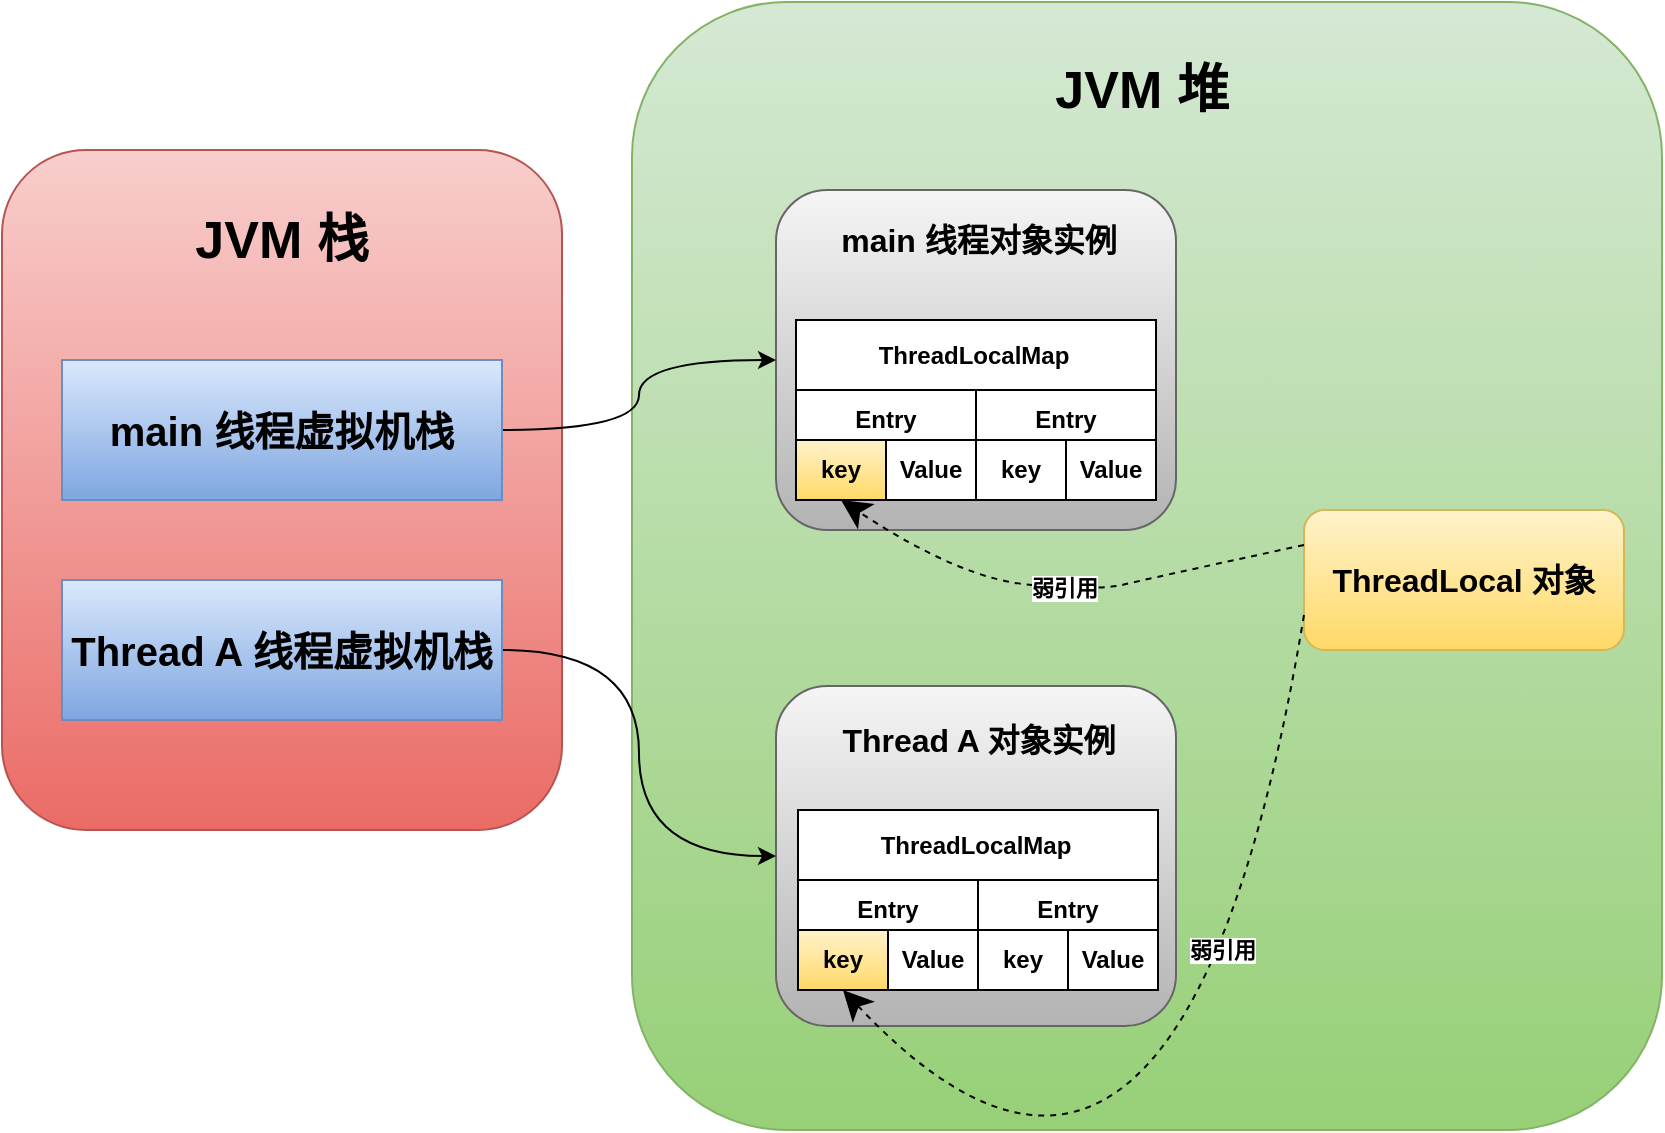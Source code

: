 <mxfile version="10.9.6" type="device"><diagram id="izK7zVxLxIbGQIOIGZSX" name="第 1 页"><mxGraphModel dx="2253" dy="907" grid="1" gridSize="10" guides="1" tooltips="1" connect="1" arrows="1" fold="1" page="1" pageScale="1" pageWidth="827" pageHeight="1169" math="0" shadow="0"><root><mxCell id="0"/><mxCell id="1" parent="0"/><mxCell id="o2h9wftt_D6aQ9qjLUB3-40" value="" style="rounded=1;whiteSpace=wrap;html=1;gradientColor=#97d077;fillColor=#d5e8d4;strokeColor=#82b366;fontStyle=1" vertex="1" parent="1"><mxGeometry x="-255" y="646" width="515" height="564" as="geometry"/></mxCell><mxCell id="o2h9wftt_D6aQ9qjLUB3-22" value="" style="rounded=1;whiteSpace=wrap;html=1;fontStyle=1;gradientColor=#b3b3b3;fillColor=#f5f5f5;strokeColor=#666666;" vertex="1" parent="1"><mxGeometry x="-183" y="988" width="200" height="170" as="geometry"/></mxCell><mxCell id="86QMpRwzkkxvnL4JM-AA-15" value="" style="rounded=1;whiteSpace=wrap;html=1;fontStyle=1;gradientColor=#b3b3b3;fillColor=#f5f5f5;strokeColor=#666666;" parent="1" vertex="1"><mxGeometry x="-183" y="740" width="200" height="170" as="geometry"/></mxCell><mxCell id="86QMpRwzkkxvnL4JM-AA-17" value="" style="rounded=0;whiteSpace=wrap;html=1;fontStyle=1;" parent="1" vertex="1"><mxGeometry x="-173" y="805" width="180" height="90" as="geometry"/></mxCell><mxCell id="86QMpRwzkkxvnL4JM-AA-25" value="" style="rounded=0;whiteSpace=wrap;html=1;fontStyle=1" parent="1" vertex="1"><mxGeometry x="-173" y="840" width="90" height="55" as="geometry"/></mxCell><mxCell id="86QMpRwzkkxvnL4JM-AA-5" value="" style="rounded=1;whiteSpace=wrap;html=1;fontStyle=1;gradientColor=#ea6b66;fillColor=#f8cecc;strokeColor=#b85450;" parent="1" vertex="1"><mxGeometry x="-570" y="720" width="280" height="340" as="geometry"/></mxCell><mxCell id="86QMpRwzkkxvnL4JM-AA-46" style="edgeStyle=orthogonalEdgeStyle;curved=1;orthogonalLoop=1;jettySize=auto;html=1;exitX=1;exitY=0.5;exitDx=0;exitDy=0;entryX=0;entryY=0.5;entryDx=0;entryDy=0;strokeColor=#000000;fontStyle=1" parent="1" source="86QMpRwzkkxvnL4JM-AA-1" target="86QMpRwzkkxvnL4JM-AA-15" edge="1"><mxGeometry relative="1" as="geometry"/></mxCell><mxCell id="86QMpRwzkkxvnL4JM-AA-1" value="&lt;span style=&quot;white-space: normal&quot;&gt;&lt;font style=&quot;font-size: 20px&quot;&gt;main 线程虚拟机栈&lt;/font&gt;&lt;/span&gt;" style="rounded=0;whiteSpace=wrap;html=1;fontStyle=1;gradientColor=#7ea6e0;fillColor=#dae8fc;strokeColor=#6c8ebf;" parent="1" vertex="1"><mxGeometry x="-540" y="825" width="220" height="70" as="geometry"/></mxCell><mxCell id="86QMpRwzkkxvnL4JM-AA-12" value="&lt;font style=&quot;font-size: 16px&quot;&gt;ThreadLocal 对象&lt;/font&gt;" style="rounded=1;whiteSpace=wrap;html=1;fontStyle=1;fillColor=#fff2cc;strokeColor=#d6b656;gradientColor=#ffd966;" parent="1" vertex="1"><mxGeometry x="81" y="900" width="160" height="70" as="geometry"/></mxCell><mxCell id="86QMpRwzkkxvnL4JM-AA-26" value="ThreadLocalMap" style="text;html=1;strokeColor=none;fillColor=none;align=center;verticalAlign=middle;whiteSpace=wrap;rounded=0;fontStyle=1" parent="1" vertex="1"><mxGeometry x="-104" y="815" width="40" height="15" as="geometry"/></mxCell><mxCell id="86QMpRwzkkxvnL4JM-AA-28" value="&lt;font style=&quot;font-size: 16px&quot;&gt;main 线程对象实例&lt;/font&gt;" style="text;html=1;strokeColor=none;fillColor=none;align=center;verticalAlign=middle;whiteSpace=wrap;rounded=0;fontStyle=1" parent="1" vertex="1"><mxGeometry x="-156.5" y="755" width="149" height="20" as="geometry"/></mxCell><mxCell id="86QMpRwzkkxvnL4JM-AA-29" value="Entry" style="text;html=1;strokeColor=none;fillColor=none;align=center;verticalAlign=middle;whiteSpace=wrap;rounded=0;fontStyle=1" parent="1" vertex="1"><mxGeometry x="-148.5" y="845" width="40" height="20" as="geometry"/></mxCell><mxCell id="86QMpRwzkkxvnL4JM-AA-30" value="key" style="rounded=0;whiteSpace=wrap;html=1;fontStyle=1;gradientColor=#ffd966;fillColor=#fff2cc;strokeColor=#000000;" parent="1" vertex="1"><mxGeometry x="-173" y="865" width="45" height="30" as="geometry"/></mxCell><mxCell id="86QMpRwzkkxvnL4JM-AA-31" value="Value" style="rounded=0;whiteSpace=wrap;html=1;fontStyle=1" parent="1" vertex="1"><mxGeometry x="-128" y="865" width="45" height="30" as="geometry"/></mxCell><mxCell id="86QMpRwzkkxvnL4JM-AA-45" style="edgeStyle=orthogonalEdgeStyle;curved=1;orthogonalLoop=1;jettySize=auto;html=1;exitX=1;exitY=0.5;exitDx=0;exitDy=0;entryX=0;entryY=0.5;entryDx=0;entryDy=0;strokeColor=#000000;fontStyle=1" parent="1" source="86QMpRwzkkxvnL4JM-AA-43" target="o2h9wftt_D6aQ9qjLUB3-22" edge="1"><mxGeometry relative="1" as="geometry"><mxPoint x="-46" y="1015" as="targetPoint"/></mxGeometry></mxCell><mxCell id="86QMpRwzkkxvnL4JM-AA-43" value="&lt;span style=&quot;white-space: normal&quot;&gt;&lt;font style=&quot;font-size: 20px&quot;&gt;Thread A 线程虚拟机栈&lt;/font&gt;&lt;/span&gt;" style="rounded=0;whiteSpace=wrap;html=1;fontStyle=1;gradientColor=#7ea6e0;fillColor=#dae8fc;strokeColor=#6c8ebf;" parent="1" vertex="1"><mxGeometry x="-540" y="935" width="220" height="70" as="geometry"/></mxCell><mxCell id="o2h9wftt_D6aQ9qjLUB3-2" value="&lt;font style=&quot;font-size: 26px&quot;&gt;JVM 堆&lt;/font&gt;" style="text;html=1;strokeColor=none;fillColor=none;align=center;verticalAlign=middle;whiteSpace=wrap;rounded=0;fontStyle=1" vertex="1" parent="1"><mxGeometry x="-46" y="680" width="92" height="20" as="geometry"/></mxCell><mxCell id="o2h9wftt_D6aQ9qjLUB3-3" value="&lt;span style=&quot;&quot;&gt;&lt;font style=&quot;font-size: 26px&quot;&gt;JVM 栈&lt;/font&gt;&lt;/span&gt;" style="text;html=1;strokeColor=none;fillColor=none;align=center;verticalAlign=middle;whiteSpace=wrap;rounded=0;fontStyle=1" vertex="1" parent="1"><mxGeometry x="-498" y="755" width="136" height="20" as="geometry"/></mxCell><mxCell id="o2h9wftt_D6aQ9qjLUB3-16" value="" style="rounded=0;whiteSpace=wrap;html=1;fontStyle=1" vertex="1" parent="1"><mxGeometry x="-83" y="840" width="90" height="55" as="geometry"/></mxCell><mxCell id="o2h9wftt_D6aQ9qjLUB3-17" value="Entry" style="text;html=1;strokeColor=none;fillColor=none;align=center;verticalAlign=middle;whiteSpace=wrap;rounded=0;fontStyle=1" vertex="1" parent="1"><mxGeometry x="-58.5" y="845" width="40" height="20" as="geometry"/></mxCell><mxCell id="o2h9wftt_D6aQ9qjLUB3-18" value="key" style="rounded=0;whiteSpace=wrap;html=1;fontStyle=1" vertex="1" parent="1"><mxGeometry x="-83" y="865" width="45" height="30" as="geometry"/></mxCell><mxCell id="o2h9wftt_D6aQ9qjLUB3-19" value="Value" style="rounded=0;whiteSpace=wrap;html=1;fontStyle=1" vertex="1" parent="1"><mxGeometry x="-38" y="865" width="45" height="30" as="geometry"/></mxCell><mxCell id="o2h9wftt_D6aQ9qjLUB3-23" value="" style="rounded=0;whiteSpace=wrap;html=1;fontStyle=1;" vertex="1" parent="1"><mxGeometry x="-172" y="1050" width="180" height="90" as="geometry"/></mxCell><mxCell id="o2h9wftt_D6aQ9qjLUB3-24" value="" style="rounded=0;whiteSpace=wrap;html=1;fontStyle=1" vertex="1" parent="1"><mxGeometry x="-172" y="1085" width="90" height="55" as="geometry"/></mxCell><mxCell id="o2h9wftt_D6aQ9qjLUB3-25" value="ThreadLocalMap" style="text;html=1;strokeColor=none;fillColor=none;align=center;verticalAlign=middle;whiteSpace=wrap;rounded=0;fontStyle=1" vertex="1" parent="1"><mxGeometry x="-103" y="1060" width="40" height="15" as="geometry"/></mxCell><mxCell id="o2h9wftt_D6aQ9qjLUB3-26" value="&lt;font style=&quot;font-size: 16px&quot;&gt;Thread A 对象实例&lt;/font&gt;" style="text;html=1;strokeColor=none;fillColor=none;align=center;verticalAlign=middle;whiteSpace=wrap;rounded=0;fontStyle=1" vertex="1" parent="1"><mxGeometry x="-156.5" y="1005" width="149" height="20" as="geometry"/></mxCell><mxCell id="o2h9wftt_D6aQ9qjLUB3-27" value="Entry" style="text;html=1;strokeColor=none;fillColor=none;align=center;verticalAlign=middle;whiteSpace=wrap;rounded=0;fontStyle=1" vertex="1" parent="1"><mxGeometry x="-147.5" y="1090" width="40" height="20" as="geometry"/></mxCell><mxCell id="o2h9wftt_D6aQ9qjLUB3-28" value="key" style="rounded=0;whiteSpace=wrap;html=1;fontStyle=1;gradientColor=#ffd966;fillColor=#fff2cc;strokeColor=#000000;" vertex="1" parent="1"><mxGeometry x="-172" y="1110" width="45" height="30" as="geometry"/></mxCell><mxCell id="o2h9wftt_D6aQ9qjLUB3-29" value="Value" style="rounded=0;whiteSpace=wrap;html=1;fontStyle=1" vertex="1" parent="1"><mxGeometry x="-127" y="1110" width="45" height="30" as="geometry"/></mxCell><mxCell id="o2h9wftt_D6aQ9qjLUB3-30" value="" style="rounded=0;whiteSpace=wrap;html=1;fontStyle=1" vertex="1" parent="1"><mxGeometry x="-82" y="1085" width="90" height="55" as="geometry"/></mxCell><mxCell id="o2h9wftt_D6aQ9qjLUB3-31" value="Entry" style="text;html=1;strokeColor=none;fillColor=none;align=center;verticalAlign=middle;whiteSpace=wrap;rounded=0;fontStyle=1" vertex="1" parent="1"><mxGeometry x="-57.5" y="1090" width="40" height="20" as="geometry"/></mxCell><mxCell id="o2h9wftt_D6aQ9qjLUB3-32" value="key" style="rounded=0;whiteSpace=wrap;html=1;fontStyle=1" vertex="1" parent="1"><mxGeometry x="-82" y="1110" width="45" height="30" as="geometry"/></mxCell><mxCell id="o2h9wftt_D6aQ9qjLUB3-33" value="Value" style="rounded=0;whiteSpace=wrap;html=1;fontStyle=1" vertex="1" parent="1"><mxGeometry x="-37" y="1110" width="45" height="30" as="geometry"/></mxCell><mxCell id="o2h9wftt_D6aQ9qjLUB3-42" value="弱引用" style="endArrow=classic;endSize=12;dashed=1;html=1;entryX=0.5;entryY=1;entryDx=0;entryDy=0;exitX=0;exitY=0.25;exitDx=0;exitDy=0;curved=1;endFill=1;fontStyle=1" edge="1" parent="1" source="86QMpRwzkkxvnL4JM-AA-12" target="86QMpRwzkkxvnL4JM-AA-30"><mxGeometry width="160" relative="1" as="geometry"><mxPoint x="320" y="870" as="sourcePoint"/><mxPoint x="480" y="870" as="targetPoint"/><Array as="points"><mxPoint y="935"/><mxPoint x="-20" y="940"/><mxPoint x="-90" y="935"/></Array></mxGeometry></mxCell><mxCell id="o2h9wftt_D6aQ9qjLUB3-49" value="弱引用" style="endArrow=classic;endSize=12;dashed=1;html=1;entryX=0.5;entryY=1;entryDx=0;entryDy=0;exitX=0;exitY=0.75;exitDx=0;exitDy=0;curved=1;endFill=1;fontStyle=1" edge="1" parent="1" source="86QMpRwzkkxvnL4JM-AA-12" target="o2h9wftt_D6aQ9qjLUB3-28"><mxGeometry x="-0.446" y="-13" width="160" relative="1" as="geometry"><mxPoint x="120" y="1010" as="sourcePoint"/><mxPoint x="280" y="1010" as="targetPoint"/><Array as="points"><mxPoint x="20" y="1320"/></Array><mxPoint as="offset"/></mxGeometry></mxCell></root></mxGraphModel></diagram></mxfile>